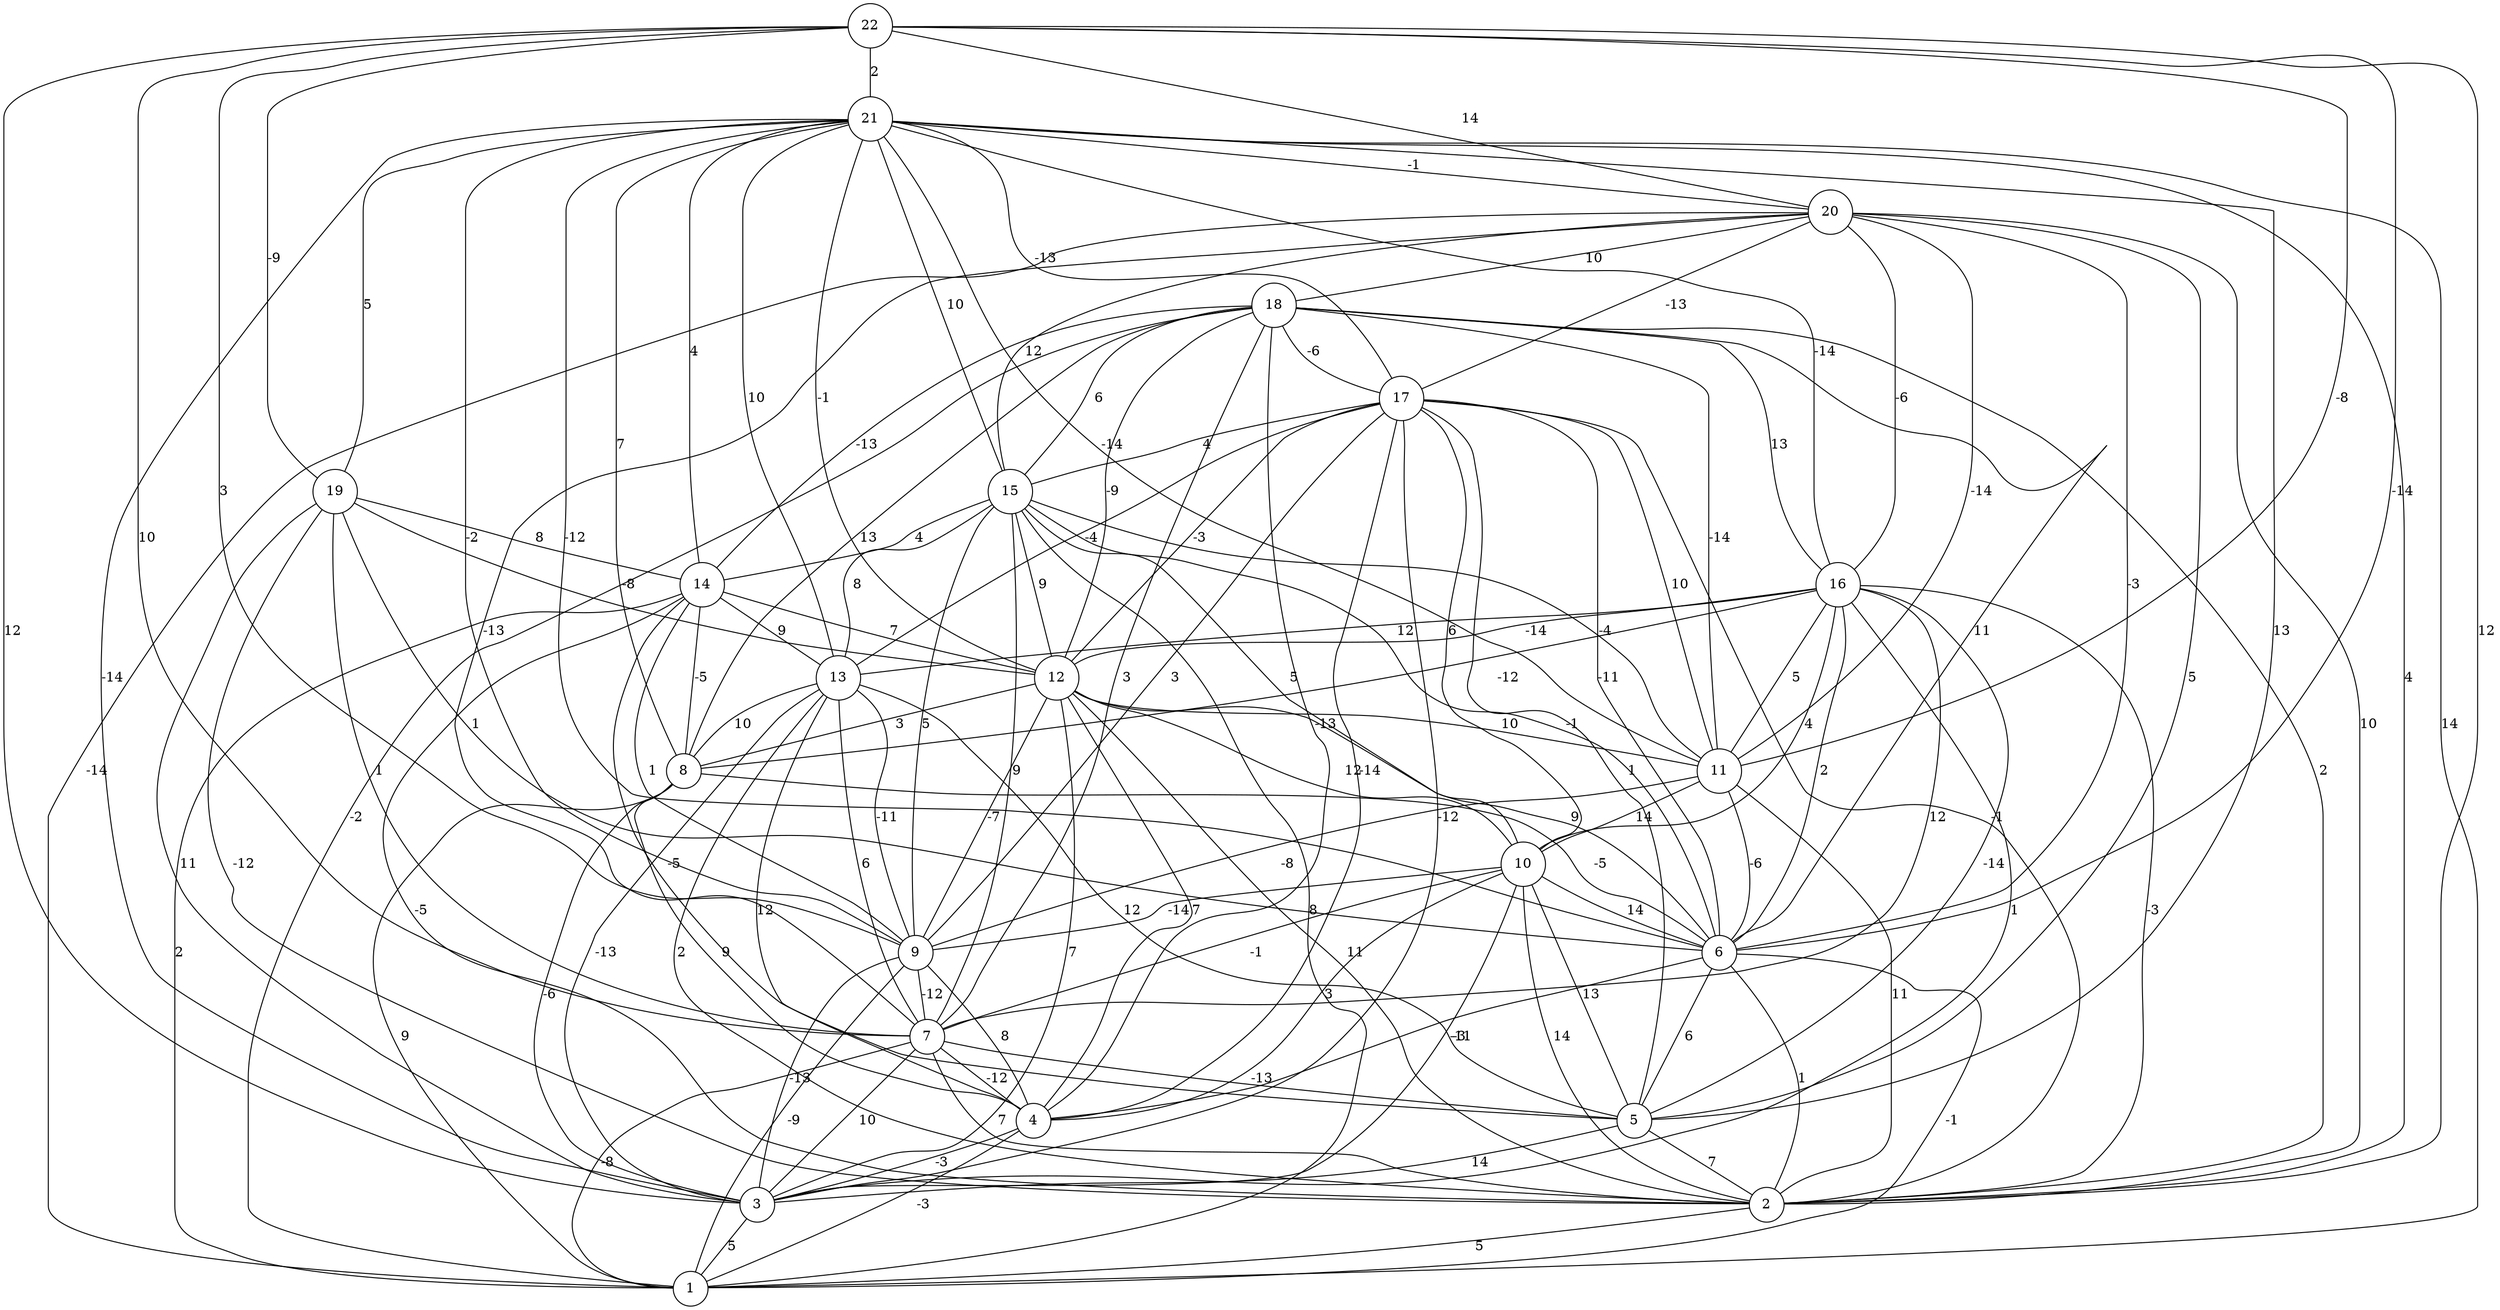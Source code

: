 graph { 
	 fontname="Helvetica,Arial,sans-serif" 
	 node [shape = circle]; 
	 22 -- 2 [label = "12"];
	 22 -- 3 [label = "12"];
	 22 -- 6 [label = "-14"];
	 22 -- 7 [label = "10"];
	 22 -- 9 [label = "3"];
	 22 -- 11 [label = "-8"];
	 22 -- 19 [label = "-9"];
	 22 -- 20 [label = "14"];
	 22 -- 21 [label = "2"];
	 21 -- 1 [label = "14"];
	 21 -- 2 [label = "4"];
	 21 -- 3 [label = "-14"];
	 21 -- 5 [label = "13"];
	 21 -- 6 [label = "-12"];
	 21 -- 8 [label = "7"];
	 21 -- 9 [label = "-2"];
	 21 -- 11 [label = "-14"];
	 21 -- 12 [label = "-1"];
	 21 -- 13 [label = "10"];
	 21 -- 14 [label = "4"];
	 21 -- 15 [label = "10"];
	 21 -- 16 [label = "-14"];
	 21 -- 17 [label = "-13"];
	 21 -- 19 [label = "5"];
	 21 -- 20 [label = "-1"];
	 20 -- 1 [label = "-14"];
	 20 -- 2 [label = "10"];
	 20 -- 5 [label = "5"];
	 20 -- 6 [label = "-3"];
	 20 -- 7 [label = "-13"];
	 20 -- 11 [label = "-14"];
	 20 -- 15 [label = "12"];
	 20 -- 16 [label = "-6"];
	 20 -- 17 [label = "-13"];
	 20 -- 18 [label = "10"];
	 19 -- 2 [label = "-12"];
	 19 -- 3 [label = "11"];
	 19 -- 6 [label = "1"];
	 19 -- 7 [label = "1"];
	 19 -- 12 [label = "-8"];
	 19 -- 14 [label = "8"];
	 18 -- 1 [label = "-2"];
	 18 -- 2 [label = "2"];
	 18 -- 4 [label = "-13"];
	 18 -- 6 [label = "11"];
	 18 -- 7 [label = "3"];
	 18 -- 8 [label = "13"];
	 18 -- 11 [label = "-14"];
	 18 -- 12 [label = "-9"];
	 18 -- 14 [label = "-13"];
	 18 -- 15 [label = "6"];
	 18 -- 16 [label = "13"];
	 18 -- 17 [label = "-6"];
	 17 -- 2 [label = "-1"];
	 17 -- 3 [label = "-12"];
	 17 -- 4 [label = "-14"];
	 17 -- 5 [label = "1"];
	 17 -- 6 [label = "-11"];
	 17 -- 9 [label = "3"];
	 17 -- 10 [label = "6"];
	 17 -- 11 [label = "10"];
	 17 -- 12 [label = "-3"];
	 17 -- 13 [label = "-4"];
	 17 -- 15 [label = "4"];
	 16 -- 2 [label = "-3"];
	 16 -- 3 [label = "1"];
	 16 -- 5 [label = "-14"];
	 16 -- 6 [label = "2"];
	 16 -- 7 [label = "12"];
	 16 -- 8 [label = "-12"];
	 16 -- 10 [label = "4"];
	 16 -- 11 [label = "5"];
	 16 -- 12 [label = "-14"];
	 16 -- 13 [label = "12"];
	 15 -- 1 [label = "8"];
	 15 -- 6 [label = "-1"];
	 15 -- 7 [label = "9"];
	 15 -- 9 [label = "5"];
	 15 -- 10 [label = "5"];
	 15 -- 11 [label = "-4"];
	 15 -- 12 [label = "9"];
	 15 -- 13 [label = "8"];
	 15 -- 14 [label = "4"];
	 14 -- 1 [label = "2"];
	 14 -- 2 [label = "-5"];
	 14 -- 5 [label = "-5"];
	 14 -- 8 [label = "-5"];
	 14 -- 9 [label = "1"];
	 14 -- 12 [label = "7"];
	 14 -- 13 [label = "9"];
	 13 -- 2 [label = "2"];
	 13 -- 3 [label = "-13"];
	 13 -- 4 [label = "12"];
	 13 -- 5 [label = "12"];
	 13 -- 7 [label = "6"];
	 13 -- 8 [label = "10"];
	 13 -- 9 [label = "-11"];
	 12 -- 2 [label = "11"];
	 12 -- 3 [label = "7"];
	 12 -- 4 [label = "7"];
	 12 -- 6 [label = "9"];
	 12 -- 8 [label = "3"];
	 12 -- 9 [label = "-7"];
	 12 -- 10 [label = "12"];
	 12 -- 11 [label = "10"];
	 11 -- 2 [label = "11"];
	 11 -- 6 [label = "-6"];
	 11 -- 9 [label = "-8"];
	 11 -- 10 [label = "14"];
	 10 -- 2 [label = "14"];
	 10 -- 3 [label = "-3"];
	 10 -- 4 [label = "3"];
	 10 -- 5 [label = "13"];
	 10 -- 6 [label = "14"];
	 10 -- 7 [label = "-1"];
	 10 -- 9 [label = "-14"];
	 9 -- 1 [label = "-9"];
	 9 -- 3 [label = "-13"];
	 9 -- 4 [label = "8"];
	 9 -- 7 [label = "-12"];
	 8 -- 1 [label = "9"];
	 8 -- 3 [label = "-6"];
	 8 -- 4 [label = "9"];
	 8 -- 6 [label = "-5"];
	 7 -- 1 [label = "-8"];
	 7 -- 2 [label = "7"];
	 7 -- 3 [label = "10"];
	 7 -- 4 [label = "-12"];
	 7 -- 5 [label = "-13"];
	 6 -- 1 [label = "-1"];
	 6 -- 2 [label = "1"];
	 6 -- 4 [label = "-11"];
	 6 -- 5 [label = "6"];
	 5 -- 2 [label = "7"];
	 5 -- 3 [label = "14"];
	 4 -- 1 [label = "-3"];
	 4 -- 3 [label = "-3"];
	 3 -- 1 [label = "5"];
	 2 -- 1 [label = "5"];
	 1;
	 2;
	 3;
	 4;
	 5;
	 6;
	 7;
	 8;
	 9;
	 10;
	 11;
	 12;
	 13;
	 14;
	 15;
	 16;
	 17;
	 18;
	 19;
	 20;
	 21;
	 22;
}
